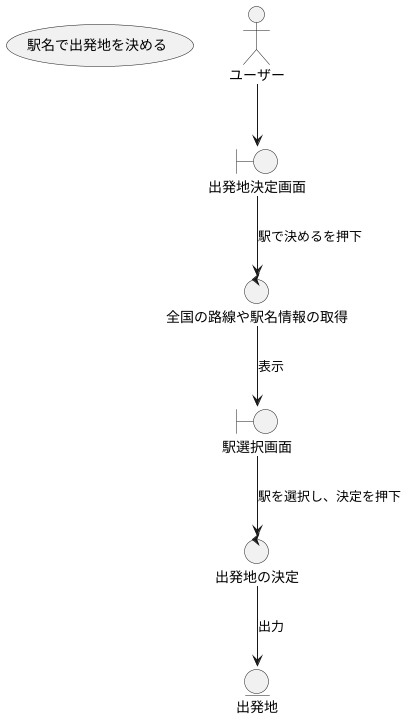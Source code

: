 @startuml

usecase 駅名で出発地を決める

actor ユーザー

boundary 出発地決定画面
boundary 駅選択画面

control 全国の路線や駅名情報の取得
control 出発地の決定

entity 出発地

ユーザー --> 出発地決定画面
出発地決定画面 --> 全国の路線や駅名情報の取得 : 駅で決めるを押下
全国の路線や駅名情報の取得 --> 駅選択画面 : 表示
駅選択画面 --> 出発地の決定 : 駅を選択し、決定を押下
出発地の決定 --> 出発地 : 出力

@enduml